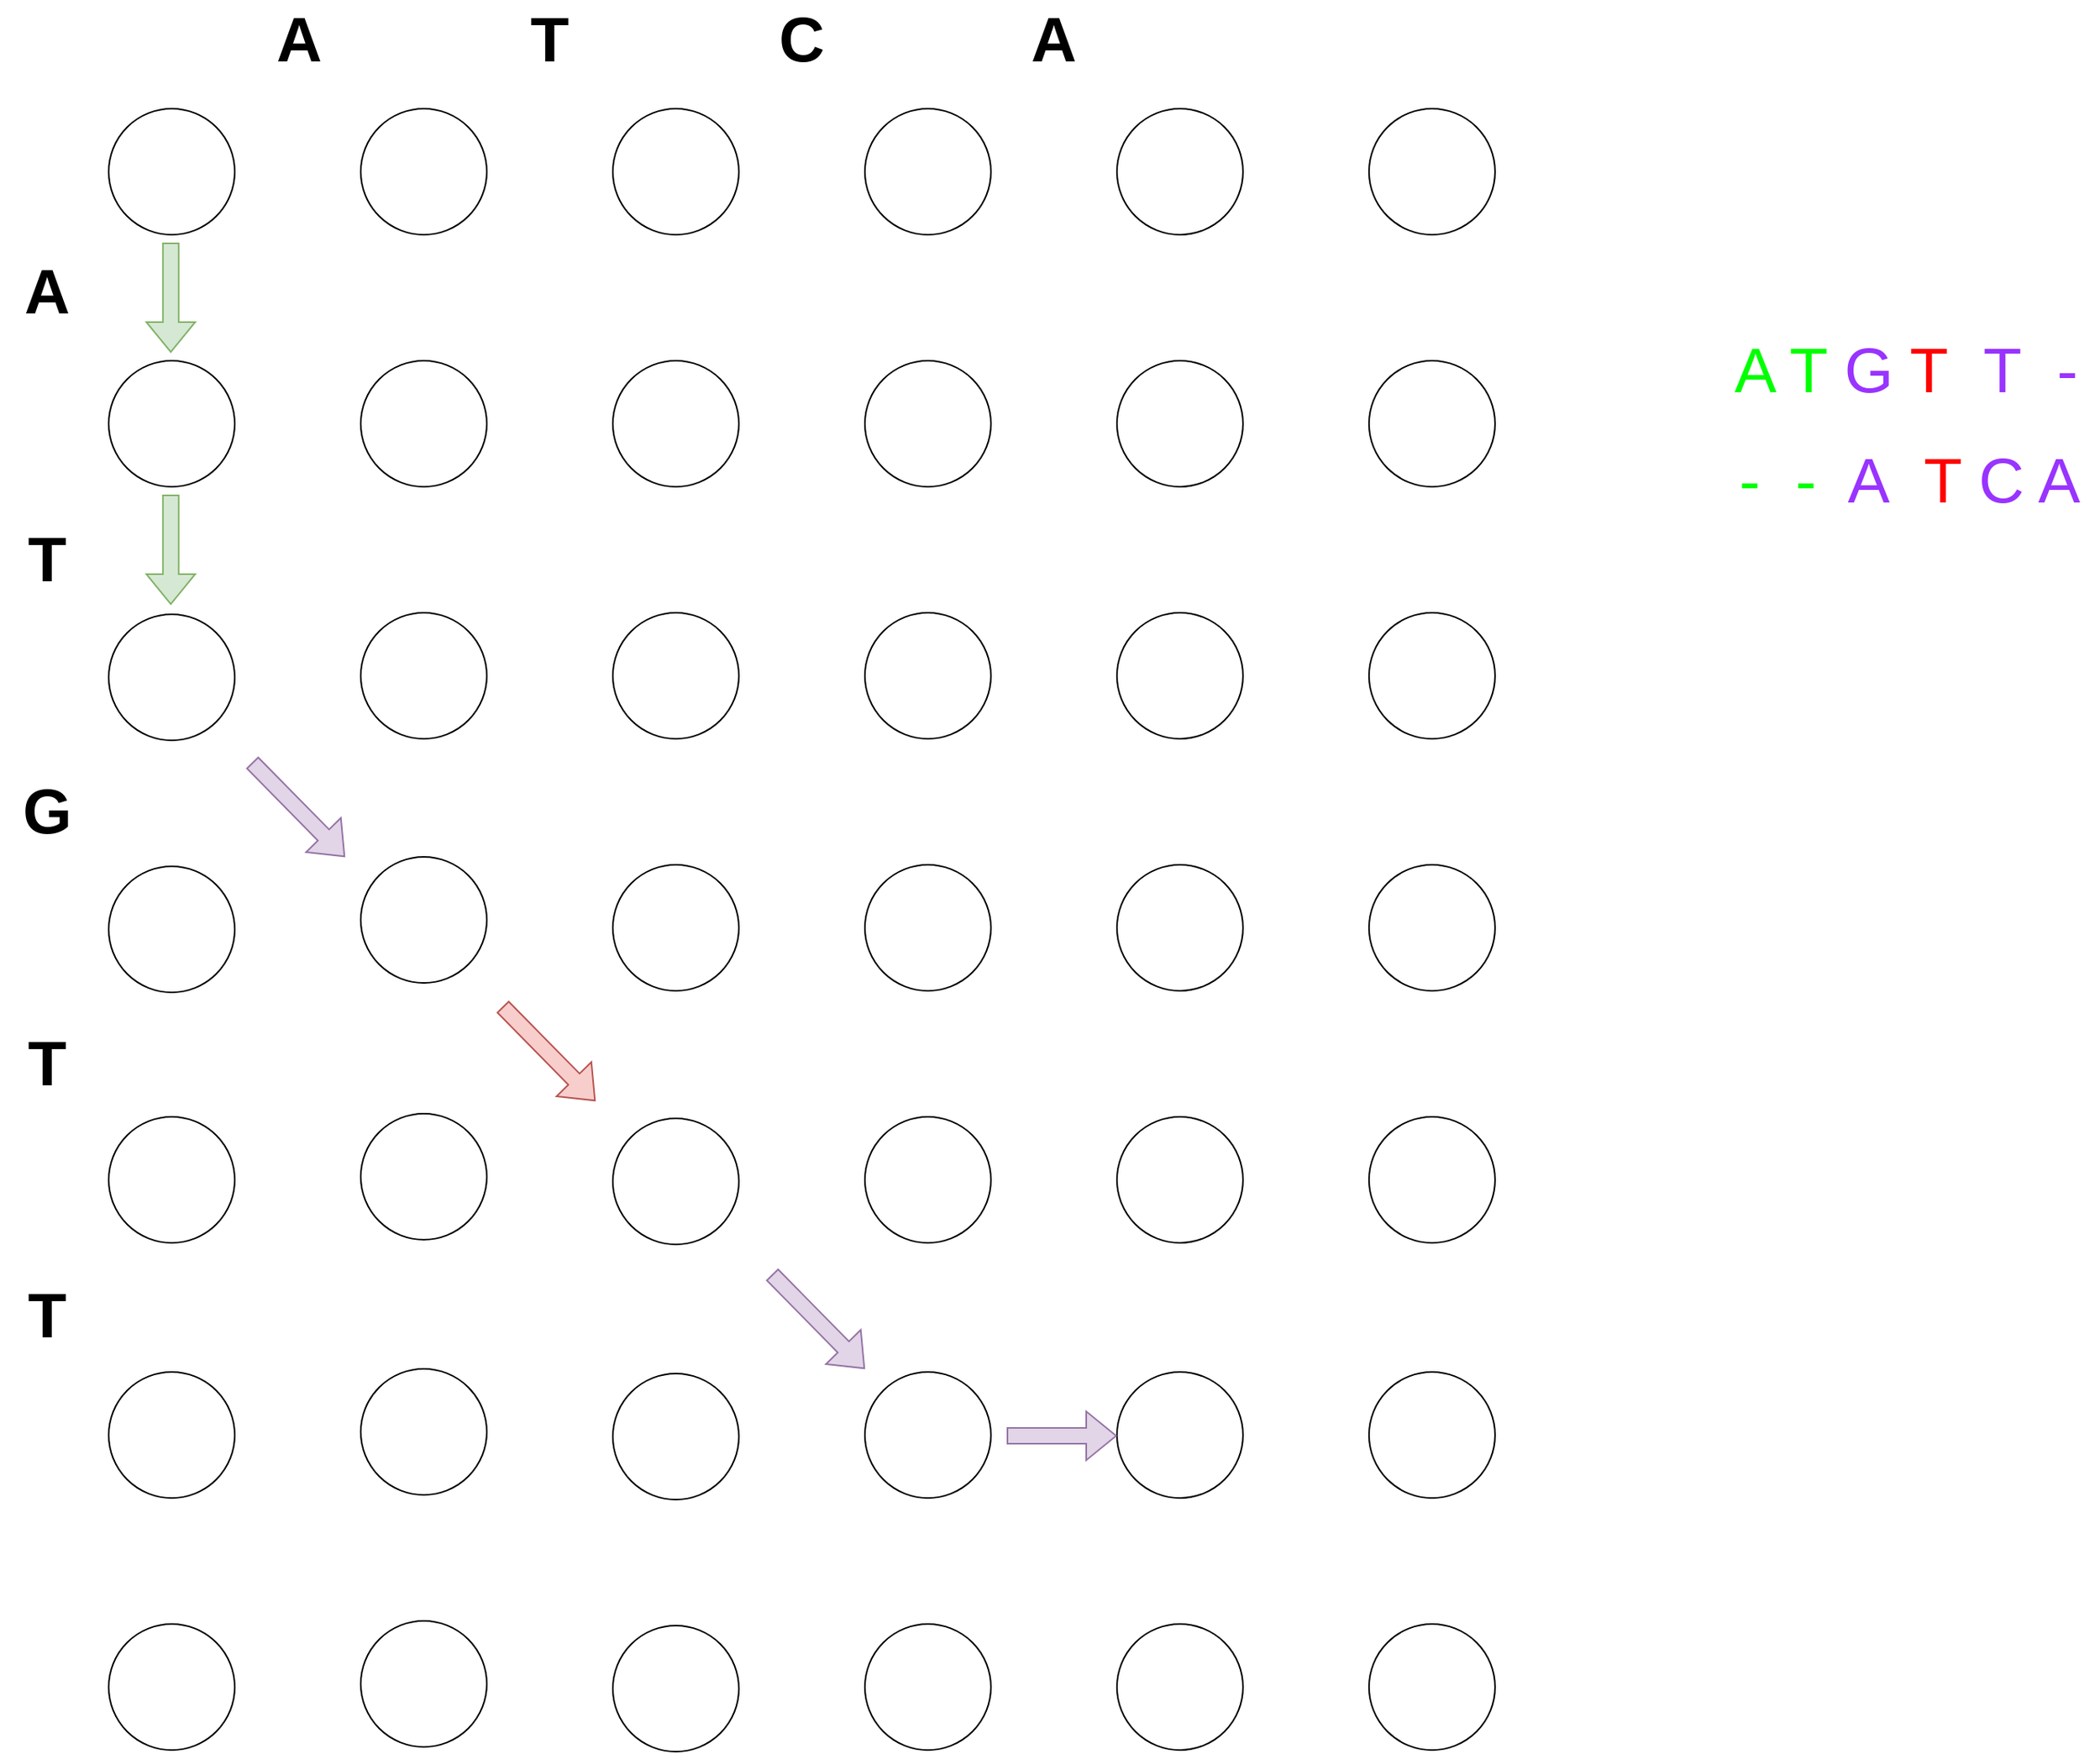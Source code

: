 <mxfile version="16.6.2" type="device"><diagram id="GBlm12Bbm2ilIDf7fgn6" name="Page-1"><mxGraphModel dx="1382" dy="795" grid="1" gridSize="10" guides="1" tooltips="1" connect="1" arrows="1" fold="1" page="1" pageScale="1" pageWidth="1654" pageHeight="1169" math="0" shadow="0"><root><mxCell id="0"/><mxCell id="1" parent="0"/><mxCell id="M9tr-O0L4xauWVelY2rV-2" value="" style="ellipse;whiteSpace=wrap;html=1;aspect=fixed;" parent="1" vertex="1"><mxGeometry x="280" y="160" width="80" height="80" as="geometry"/></mxCell><mxCell id="M9tr-O0L4xauWVelY2rV-3" value="" style="ellipse;whiteSpace=wrap;html=1;aspect=fixed;" parent="1" vertex="1"><mxGeometry x="440" y="160" width="80" height="80" as="geometry"/></mxCell><mxCell id="M9tr-O0L4xauWVelY2rV-4" value="" style="ellipse;whiteSpace=wrap;html=1;aspect=fixed;" parent="1" vertex="1"><mxGeometry x="280" y="320" width="80" height="80" as="geometry"/></mxCell><mxCell id="M9tr-O0L4xauWVelY2rV-5" value="" style="ellipse;whiteSpace=wrap;html=1;aspect=fixed;" parent="1" vertex="1"><mxGeometry x="440" y="320" width="80" height="80" as="geometry"/></mxCell><mxCell id="M9tr-O0L4xauWVelY2rV-6" value="" style="ellipse;whiteSpace=wrap;html=1;aspect=fixed;" parent="1" vertex="1"><mxGeometry x="600" y="320" width="80" height="80" as="geometry"/></mxCell><mxCell id="M9tr-O0L4xauWVelY2rV-7" value="" style="ellipse;whiteSpace=wrap;html=1;aspect=fixed;" parent="1" vertex="1"><mxGeometry x="440" y="480" width="80" height="80" as="geometry"/></mxCell><mxCell id="M9tr-O0L4xauWVelY2rV-8" value="" style="ellipse;whiteSpace=wrap;html=1;aspect=fixed;" parent="1" vertex="1"><mxGeometry x="600" y="480" width="80" height="80" as="geometry"/></mxCell><mxCell id="M9tr-O0L4xauWVelY2rV-9" value="" style="ellipse;whiteSpace=wrap;html=1;aspect=fixed;" parent="1" vertex="1"><mxGeometry x="760" y="480" width="80" height="80" as="geometry"/></mxCell><mxCell id="M9tr-O0L4xauWVelY2rV-10" value="" style="ellipse;whiteSpace=wrap;html=1;aspect=fixed;" parent="1" vertex="1"><mxGeometry x="600" y="640" width="80" height="80" as="geometry"/></mxCell><mxCell id="M9tr-O0L4xauWVelY2rV-11" value="" style="ellipse;whiteSpace=wrap;html=1;aspect=fixed;" parent="1" vertex="1"><mxGeometry x="760" y="640" width="80" height="80" as="geometry"/></mxCell><mxCell id="M9tr-O0L4xauWVelY2rV-12" value="" style="ellipse;whiteSpace=wrap;html=1;aspect=fixed;" parent="1" vertex="1"><mxGeometry x="920" y="640" width="80" height="80" as="geometry"/></mxCell><mxCell id="M9tr-O0L4xauWVelY2rV-13" value="" style="ellipse;whiteSpace=wrap;html=1;aspect=fixed;" parent="1" vertex="1"><mxGeometry x="760" y="800" width="80" height="80" as="geometry"/></mxCell><mxCell id="M9tr-O0L4xauWVelY2rV-14" value="" style="ellipse;whiteSpace=wrap;html=1;aspect=fixed;" parent="1" vertex="1"><mxGeometry x="920" y="800" width="80" height="80" as="geometry"/></mxCell><mxCell id="M9tr-O0L4xauWVelY2rV-15" value="" style="ellipse;whiteSpace=wrap;html=1;aspect=fixed;" parent="1" vertex="1"><mxGeometry x="1080" y="800" width="80" height="80" as="geometry"/></mxCell><mxCell id="M9tr-O0L4xauWVelY2rV-20" value="" style="ellipse;whiteSpace=wrap;html=1;aspect=fixed;" parent="1" vertex="1"><mxGeometry x="760" y="320" width="80" height="80" as="geometry"/></mxCell><mxCell id="M9tr-O0L4xauWVelY2rV-21" value="" style="ellipse;whiteSpace=wrap;html=1;aspect=fixed;" parent="1" vertex="1"><mxGeometry x="920" y="320" width="80" height="80" as="geometry"/></mxCell><mxCell id="M9tr-O0L4xauWVelY2rV-22" value="" style="ellipse;whiteSpace=wrap;html=1;aspect=fixed;" parent="1" vertex="1"><mxGeometry x="1080" y="320" width="80" height="80" as="geometry"/></mxCell><mxCell id="M9tr-O0L4xauWVelY2rV-23" value="" style="ellipse;whiteSpace=wrap;html=1;aspect=fixed;" parent="1" vertex="1"><mxGeometry x="760" y="160" width="80" height="80" as="geometry"/></mxCell><mxCell id="M9tr-O0L4xauWVelY2rV-24" value="" style="ellipse;whiteSpace=wrap;html=1;aspect=fixed;" parent="1" vertex="1"><mxGeometry x="920" y="160" width="80" height="80" as="geometry"/></mxCell><mxCell id="M9tr-O0L4xauWVelY2rV-25" value="" style="ellipse;whiteSpace=wrap;html=1;aspect=fixed;" parent="1" vertex="1"><mxGeometry x="1080" y="160" width="80" height="80" as="geometry"/></mxCell><mxCell id="M9tr-O0L4xauWVelY2rV-26" value="" style="ellipse;whiteSpace=wrap;html=1;aspect=fixed;" parent="1" vertex="1"><mxGeometry x="600" y="160" width="80" height="80" as="geometry"/></mxCell><mxCell id="M9tr-O0L4xauWVelY2rV-27" value="" style="ellipse;whiteSpace=wrap;html=1;aspect=fixed;" parent="1" vertex="1"><mxGeometry x="920" y="480" width="80" height="80" as="geometry"/></mxCell><mxCell id="M9tr-O0L4xauWVelY2rV-28" value="" style="ellipse;whiteSpace=wrap;html=1;aspect=fixed;" parent="1" vertex="1"><mxGeometry x="1080" y="480" width="80" height="80" as="geometry"/></mxCell><mxCell id="M9tr-O0L4xauWVelY2rV-29" value="" style="ellipse;whiteSpace=wrap;html=1;aspect=fixed;" parent="1" vertex="1"><mxGeometry x="1080" y="640" width="80" height="80" as="geometry"/></mxCell><mxCell id="M9tr-O0L4xauWVelY2rV-30" value="" style="ellipse;whiteSpace=wrap;html=1;aspect=fixed;" parent="1" vertex="1"><mxGeometry x="280" y="481" width="80" height="80" as="geometry"/></mxCell><mxCell id="M9tr-O0L4xauWVelY2rV-31" value="" style="ellipse;whiteSpace=wrap;html=1;aspect=fixed;" parent="1" vertex="1"><mxGeometry x="440" y="635" width="80" height="80" as="geometry"/></mxCell><mxCell id="M9tr-O0L4xauWVelY2rV-32" value="" style="ellipse;whiteSpace=wrap;html=1;aspect=fixed;" parent="1" vertex="1"><mxGeometry x="280" y="641" width="80" height="80" as="geometry"/></mxCell><mxCell id="M9tr-O0L4xauWVelY2rV-33" value="" style="ellipse;whiteSpace=wrap;html=1;aspect=fixed;" parent="1" vertex="1"><mxGeometry x="600" y="801" width="80" height="80" as="geometry"/></mxCell><mxCell id="M9tr-O0L4xauWVelY2rV-34" value="" style="ellipse;whiteSpace=wrap;html=1;aspect=fixed;" parent="1" vertex="1"><mxGeometry x="440" y="798" width="80" height="80" as="geometry"/></mxCell><mxCell id="M9tr-O0L4xauWVelY2rV-35" value="" style="ellipse;whiteSpace=wrap;html=1;aspect=fixed;" parent="1" vertex="1"><mxGeometry x="280" y="800" width="80" height="80" as="geometry"/></mxCell><mxCell id="M9tr-O0L4xauWVelY2rV-36" value="A" style="text;html=1;strokeColor=none;fillColor=none;align=center;verticalAlign=middle;whiteSpace=wrap;rounded=0;fontStyle=1;fontSize=40;" parent="1" vertex="1"><mxGeometry x="371" y="100" width="60" height="30" as="geometry"/></mxCell><mxCell id="M9tr-O0L4xauWVelY2rV-39" value="A" style="text;html=1;strokeColor=none;fillColor=none;align=center;verticalAlign=middle;whiteSpace=wrap;rounded=0;fontStyle=1;fontSize=40;" parent="1" vertex="1"><mxGeometry x="850" y="100" width="60" height="30" as="geometry"/></mxCell><mxCell id="M9tr-O0L4xauWVelY2rV-40" value="T" style="text;html=1;strokeColor=none;fillColor=none;align=center;verticalAlign=middle;whiteSpace=wrap;rounded=0;fontStyle=1;fontSize=40;" parent="1" vertex="1"><mxGeometry x="530" y="100" width="60" height="30" as="geometry"/></mxCell><mxCell id="M9tr-O0L4xauWVelY2rV-41" value="T" style="text;html=1;strokeColor=none;fillColor=none;align=center;verticalAlign=middle;whiteSpace=wrap;rounded=0;fontStyle=1;fontSize=40;" parent="1" vertex="1"><mxGeometry x="211" y="430" width="60" height="30" as="geometry"/></mxCell><mxCell id="M9tr-O0L4xauWVelY2rV-42" value="G" style="text;html=1;strokeColor=none;fillColor=none;align=center;verticalAlign=middle;whiteSpace=wrap;rounded=0;fontStyle=1;fontSize=40;" parent="1" vertex="1"><mxGeometry x="211" y="590" width="60" height="30" as="geometry"/></mxCell><mxCell id="M9tr-O0L4xauWVelY2rV-43" value="T" style="text;html=1;strokeColor=none;fillColor=none;align=center;verticalAlign=middle;whiteSpace=wrap;rounded=0;fontStyle=1;fontSize=40;" parent="1" vertex="1"><mxGeometry x="211" y="750" width="60" height="30" as="geometry"/></mxCell><mxCell id="M9tr-O0L4xauWVelY2rV-44" value="T" style="text;html=1;strokeColor=none;fillColor=none;align=center;verticalAlign=middle;whiteSpace=wrap;rounded=0;fontStyle=1;fontSize=40;" parent="1" vertex="1"><mxGeometry x="211" y="910" width="60" height="30" as="geometry"/></mxCell><mxCell id="M9tr-O0L4xauWVelY2rV-45" value="" style="ellipse;whiteSpace=wrap;html=1;aspect=fixed;" parent="1" vertex="1"><mxGeometry x="760" y="962" width="80" height="80" as="geometry"/></mxCell><mxCell id="M9tr-O0L4xauWVelY2rV-46" value="" style="ellipse;whiteSpace=wrap;html=1;aspect=fixed;" parent="1" vertex="1"><mxGeometry x="920" y="962" width="80" height="80" as="geometry"/></mxCell><mxCell id="M9tr-O0L4xauWVelY2rV-47" value="" style="ellipse;whiteSpace=wrap;html=1;aspect=fixed;" parent="1" vertex="1"><mxGeometry x="1080" y="962" width="80" height="80" as="geometry"/></mxCell><mxCell id="M9tr-O0L4xauWVelY2rV-48" value="" style="ellipse;whiteSpace=wrap;html=1;aspect=fixed;" parent="1" vertex="1"><mxGeometry x="600" y="963" width="80" height="80" as="geometry"/></mxCell><mxCell id="M9tr-O0L4xauWVelY2rV-49" value="" style="ellipse;whiteSpace=wrap;html=1;aspect=fixed;" parent="1" vertex="1"><mxGeometry x="440" y="960" width="80" height="80" as="geometry"/></mxCell><mxCell id="M9tr-O0L4xauWVelY2rV-50" value="" style="ellipse;whiteSpace=wrap;html=1;aspect=fixed;" parent="1" vertex="1"><mxGeometry x="280" y="962" width="80" height="80" as="geometry"/></mxCell><mxCell id="M9tr-O0L4xauWVelY2rV-51" value="C" style="text;html=1;strokeColor=none;fillColor=none;align=center;verticalAlign=middle;whiteSpace=wrap;rounded=0;fontStyle=1;fontSize=40;" parent="1" vertex="1"><mxGeometry x="690" y="100" width="60" height="30" as="geometry"/></mxCell><mxCell id="M9tr-O0L4xauWVelY2rV-52" value="&lt;font color=&quot;#00ff00&quot;&gt;A&lt;/font&gt; &lt;font color=&quot;#00ff00&quot;&gt;T&lt;/font&gt; &lt;font color=&quot;#9933ff&quot;&gt;G&lt;/font&gt; &lt;font color=&quot;#ff0000&quot;&gt;T&lt;/font&gt;&amp;nbsp;&amp;nbsp;&lt;font color=&quot;#9933ff&quot;&gt;T&amp;nbsp; -&lt;/font&gt;" style="text;html=1;align=left;verticalAlign=middle;resizable=0;points=[];autosize=1;strokeColor=none;fillColor=none;fontSize=40;" parent="1" vertex="1"><mxGeometry x="1310" y="300" width="230" height="50" as="geometry"/></mxCell><mxCell id="M9tr-O0L4xauWVelY2rV-54" value="&lt;font color=&quot;#00ff00&quot;&gt;-&lt;/font&gt;&amp;nbsp; &lt;font color=&quot;#00ff00&quot;&gt;-&lt;/font&gt;&amp;nbsp; &lt;font color=&quot;#9933ff&quot;&gt;A&lt;/font&gt;&amp;nbsp; &lt;font color=&quot;#ff0000&quot;&gt;T&lt;/font&gt; &lt;font color=&quot;#9933ff&quot;&gt;C A&lt;/font&gt;" style="text;html=1;align=left;verticalAlign=middle;resizable=0;points=[];autosize=1;strokeColor=none;fillColor=none;fontSize=40;" parent="1" vertex="1"><mxGeometry x="1313" y="370" width="230" height="50" as="geometry"/></mxCell><mxCell id="M9tr-O0L4xauWVelY2rV-57" value="" style="shape=flexArrow;endArrow=classic;html=1;rounded=0;fontSize=40;fontColor=#9933FF;fillColor=#d5e8d4;strokeColor=#82b366;" parent="1" edge="1"><mxGeometry width="50" height="50" relative="1" as="geometry"><mxPoint x="319.41" y="245" as="sourcePoint"/><mxPoint x="319.41" y="315" as="targetPoint"/></mxGeometry></mxCell><mxCell id="M9tr-O0L4xauWVelY2rV-59" value="" style="shape=flexArrow;endArrow=classic;html=1;rounded=0;fontSize=40;fontColor=#9933FF;fillColor=#d5e8d4;strokeColor=#82b366;" parent="1" edge="1"><mxGeometry width="50" height="50" relative="1" as="geometry"><mxPoint x="319.41" y="405" as="sourcePoint"/><mxPoint x="319.41" y="475" as="targetPoint"/></mxGeometry></mxCell><mxCell id="M9tr-O0L4xauWVelY2rV-60" value="" style="shape=flexArrow;endArrow=classic;html=1;rounded=0;fontSize=40;fontColor=#9933FF;fillColor=#e1d5e7;strokeColor=#9673a6;" parent="1" edge="1"><mxGeometry width="50" height="50" relative="1" as="geometry"><mxPoint x="371.0" y="575" as="sourcePoint"/><mxPoint x="430" y="635" as="targetPoint"/></mxGeometry></mxCell><mxCell id="M9tr-O0L4xauWVelY2rV-61" value="" style="shape=flexArrow;endArrow=classic;html=1;rounded=0;fontSize=40;fontColor=#9933FF;fillColor=#f8cecc;strokeColor=#b85450;" parent="1" edge="1"><mxGeometry width="50" height="50" relative="1" as="geometry"><mxPoint x="530.0" y="730" as="sourcePoint"/><mxPoint x="589" y="790" as="targetPoint"/></mxGeometry></mxCell><mxCell id="M9tr-O0L4xauWVelY2rV-62" value="" style="shape=flexArrow;endArrow=classic;html=1;rounded=0;fontSize=40;fontColor=#9933FF;fillColor=#e1d5e7;strokeColor=#9673a6;" parent="1" edge="1"><mxGeometry width="50" height="50" relative="1" as="geometry"><mxPoint x="701" y="900" as="sourcePoint"/><mxPoint x="760" y="960" as="targetPoint"/></mxGeometry></mxCell><mxCell id="We6mTI2HuATItsIohZbJ-1" value="" style="ellipse;whiteSpace=wrap;html=1;aspect=fixed;" vertex="1" parent="1"><mxGeometry x="760" y="1122" width="80" height="80" as="geometry"/></mxCell><mxCell id="We6mTI2HuATItsIohZbJ-2" value="" style="ellipse;whiteSpace=wrap;html=1;aspect=fixed;" vertex="1" parent="1"><mxGeometry x="920" y="1122" width="80" height="80" as="geometry"/></mxCell><mxCell id="We6mTI2HuATItsIohZbJ-3" value="" style="ellipse;whiteSpace=wrap;html=1;aspect=fixed;" vertex="1" parent="1"><mxGeometry x="1080" y="1122" width="80" height="80" as="geometry"/></mxCell><mxCell id="We6mTI2HuATItsIohZbJ-4" value="" style="ellipse;whiteSpace=wrap;html=1;aspect=fixed;" vertex="1" parent="1"><mxGeometry x="600" y="1123" width="80" height="80" as="geometry"/></mxCell><mxCell id="We6mTI2HuATItsIohZbJ-5" value="" style="ellipse;whiteSpace=wrap;html=1;aspect=fixed;" vertex="1" parent="1"><mxGeometry x="440" y="1120" width="80" height="80" as="geometry"/></mxCell><mxCell id="We6mTI2HuATItsIohZbJ-6" value="" style="ellipse;whiteSpace=wrap;html=1;aspect=fixed;" vertex="1" parent="1"><mxGeometry x="280" y="1122" width="80" height="80" as="geometry"/></mxCell><mxCell id="We6mTI2HuATItsIohZbJ-8" value="" style="shape=flexArrow;endArrow=classic;html=1;rounded=0;fontSize=40;fontColor=#9933FF;fillColor=#e1d5e7;strokeColor=#9673a6;" edge="1" parent="1"><mxGeometry width="50" height="50" relative="1" as="geometry"><mxPoint x="850" y="1002.5" as="sourcePoint"/><mxPoint x="920" y="1002.5" as="targetPoint"/></mxGeometry></mxCell><mxCell id="We6mTI2HuATItsIohZbJ-9" value="A" style="text;html=1;strokeColor=none;fillColor=none;align=center;verticalAlign=middle;whiteSpace=wrap;rounded=0;fontStyle=1;fontSize=40;" vertex="1" parent="1"><mxGeometry x="211" y="260" width="60" height="30" as="geometry"/></mxCell></root></mxGraphModel></diagram></mxfile>